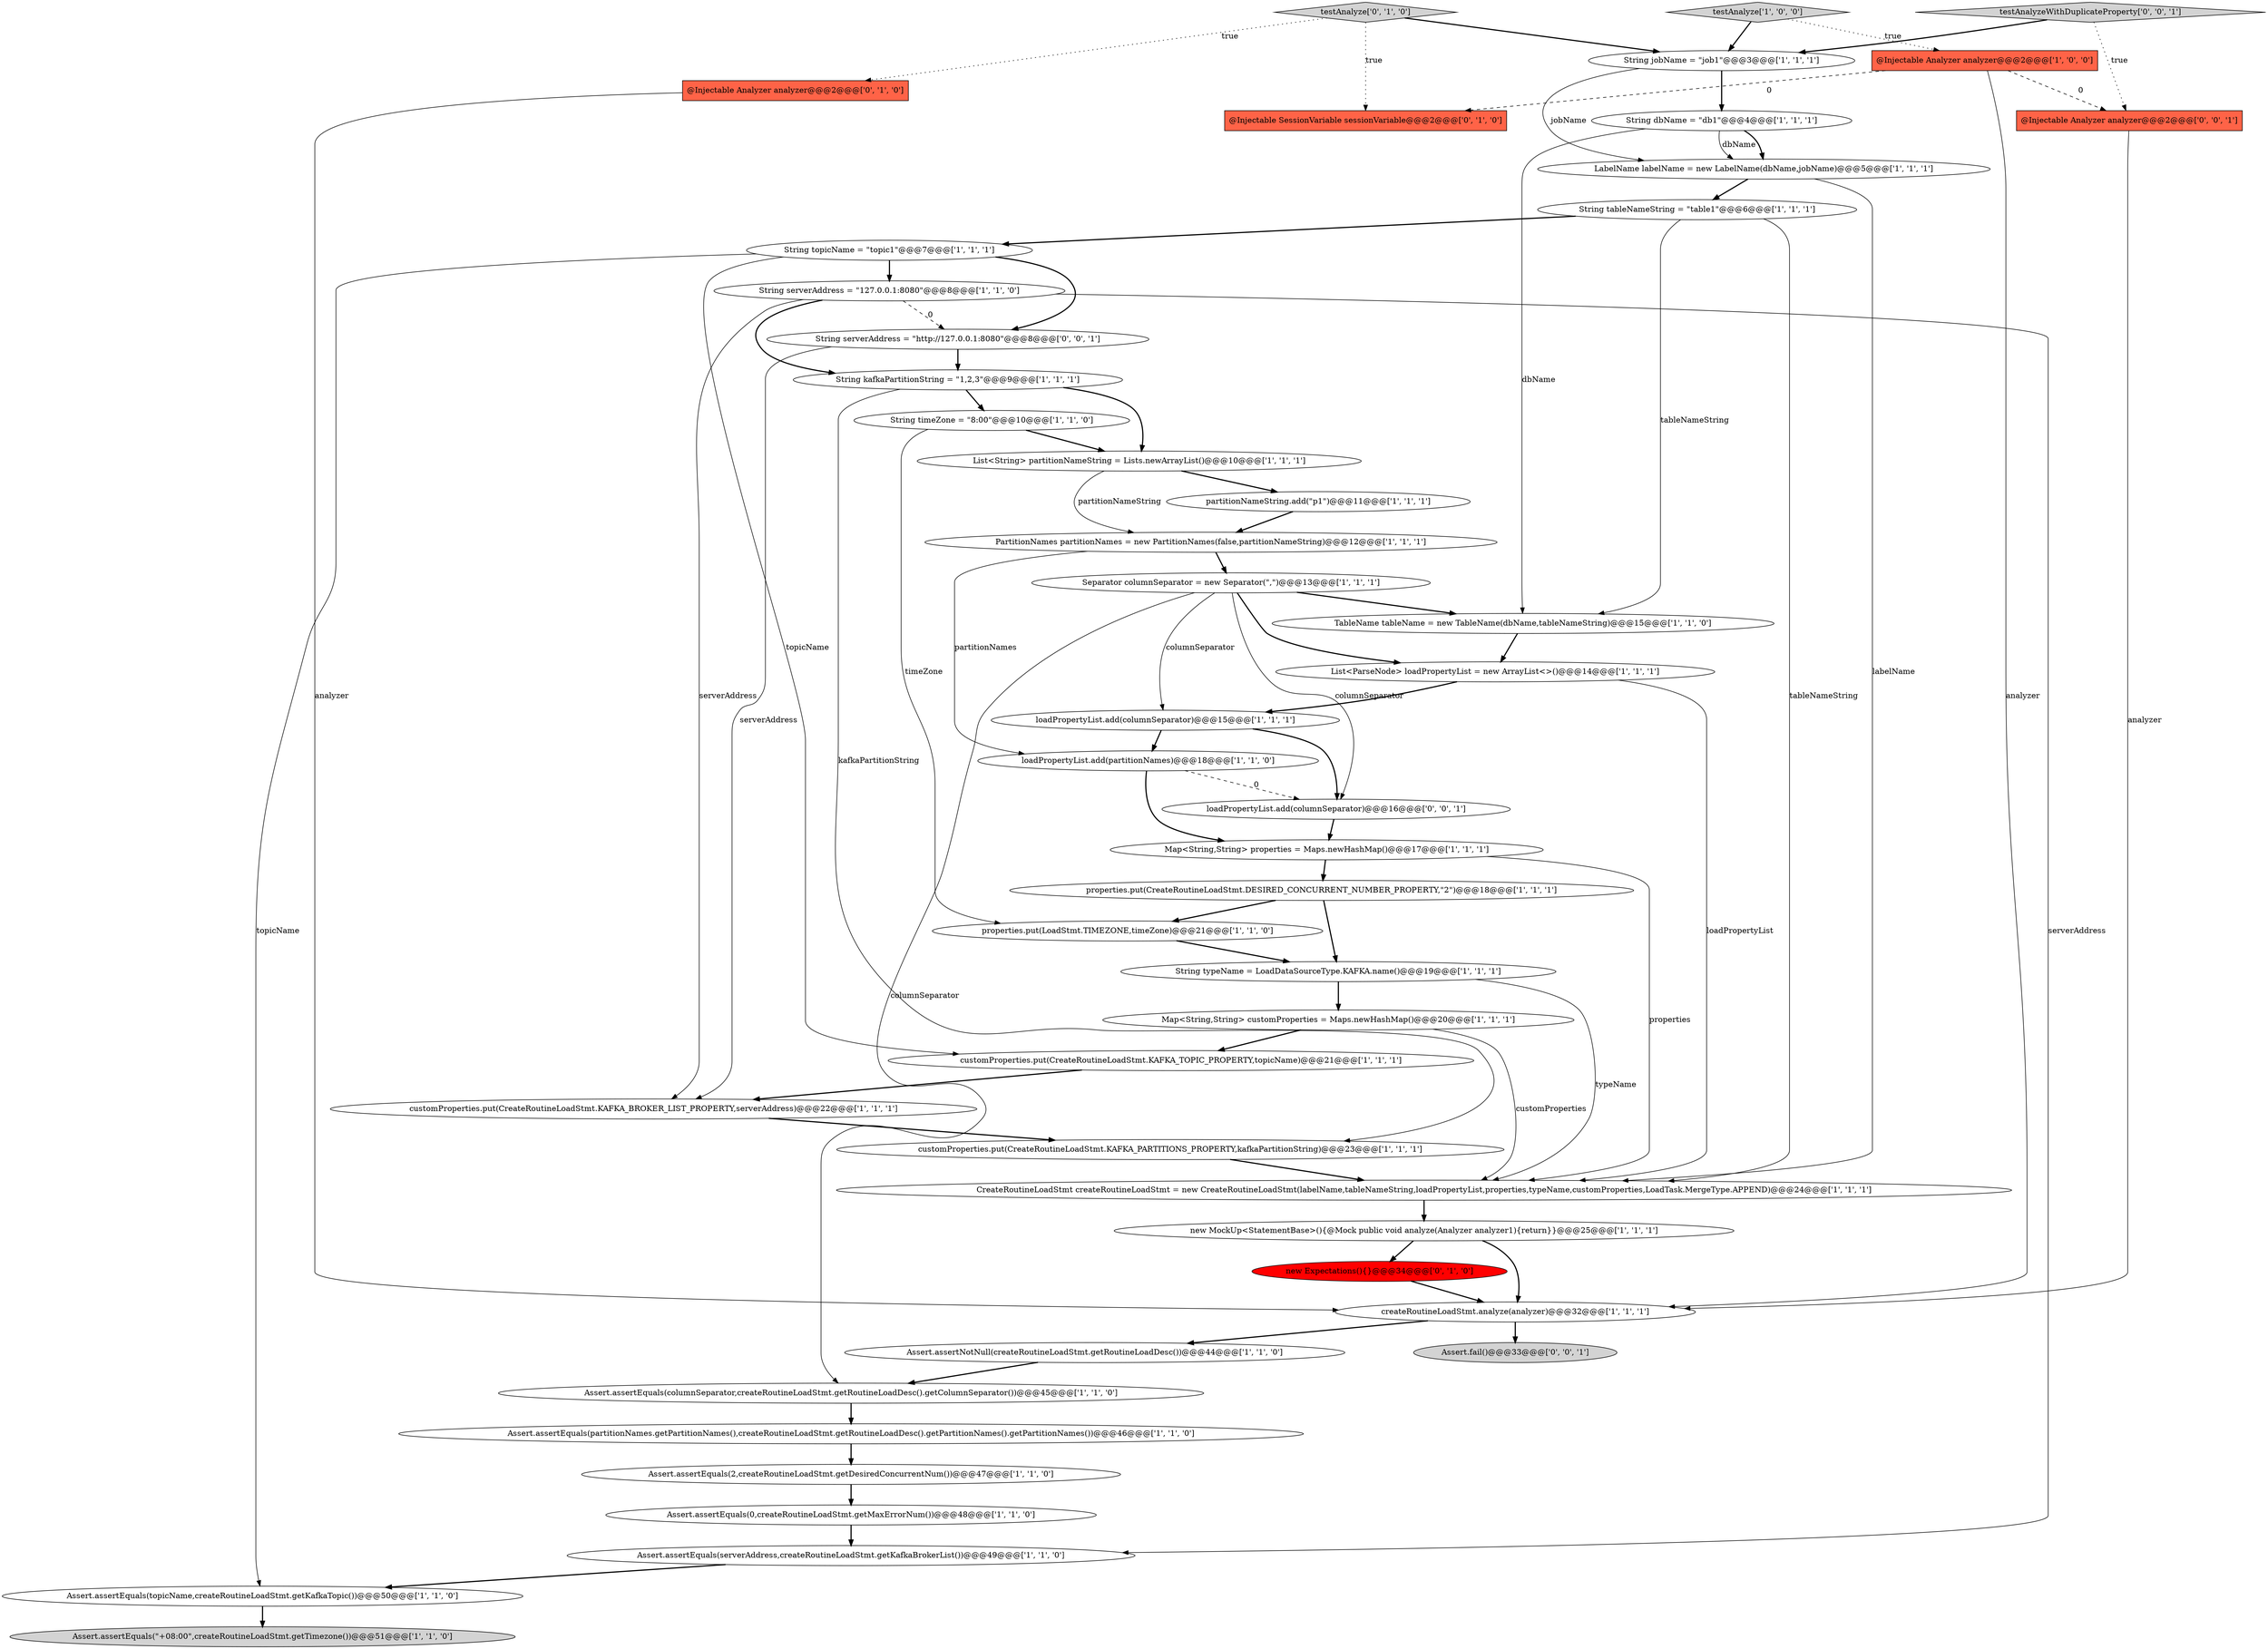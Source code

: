 digraph {
37 [style = filled, label = "@Injectable Analyzer analyzer@@@2@@@['0', '1', '0']", fillcolor = tomato, shape = box image = "AAA0AAABBB2BBB"];
4 [style = filled, label = "String dbName = \"db1\"@@@4@@@['1', '1', '1']", fillcolor = white, shape = ellipse image = "AAA0AAABBB1BBB"];
2 [style = filled, label = "loadPropertyList.add(partitionNames)@@@18@@@['1', '1', '0']", fillcolor = white, shape = ellipse image = "AAA0AAABBB1BBB"];
6 [style = filled, label = "String kafkaPartitionString = \"1,2,3\"@@@9@@@['1', '1', '1']", fillcolor = white, shape = ellipse image = "AAA0AAABBB1BBB"];
31 [style = filled, label = "customProperties.put(CreateRoutineLoadStmt.KAFKA_TOPIC_PROPERTY,topicName)@@@21@@@['1', '1', '1']", fillcolor = white, shape = ellipse image = "AAA0AAABBB1BBB"];
42 [style = filled, label = "loadPropertyList.add(columnSeparator)@@@16@@@['0', '0', '1']", fillcolor = white, shape = ellipse image = "AAA0AAABBB3BBB"];
38 [style = filled, label = "new Expectations(){}@@@34@@@['0', '1', '0']", fillcolor = red, shape = ellipse image = "AAA1AAABBB2BBB"];
9 [style = filled, label = "partitionNameString.add(\"p1\")@@@11@@@['1', '1', '1']", fillcolor = white, shape = ellipse image = "AAA0AAABBB1BBB"];
27 [style = filled, label = "TableName tableName = new TableName(dbName,tableNameString)@@@15@@@['1', '1', '0']", fillcolor = white, shape = ellipse image = "AAA0AAABBB1BBB"];
44 [style = filled, label = "@Injectable Analyzer analyzer@@@2@@@['0', '0', '1']", fillcolor = tomato, shape = box image = "AAA0AAABBB3BBB"];
18 [style = filled, label = "properties.put(LoadStmt.TIMEZONE,timeZone)@@@21@@@['1', '1', '0']", fillcolor = white, shape = ellipse image = "AAA0AAABBB1BBB"];
19 [style = filled, label = "PartitionNames partitionNames = new PartitionNames(false,partitionNameString)@@@12@@@['1', '1', '1']", fillcolor = white, shape = ellipse image = "AAA0AAABBB1BBB"];
35 [style = filled, label = "String serverAddress = \"127.0.0.1:8080\"@@@8@@@['1', '1', '0']", fillcolor = white, shape = ellipse image = "AAA0AAABBB1BBB"];
41 [style = filled, label = "String serverAddress = \"http://127.0.0.1:8080\"@@@8@@@['0', '0', '1']", fillcolor = white, shape = ellipse image = "AAA0AAABBB3BBB"];
20 [style = filled, label = "Assert.assertEquals(\"+08:00\",createRoutineLoadStmt.getTimezone())@@@51@@@['1', '1', '0']", fillcolor = lightgray, shape = ellipse image = "AAA0AAABBB1BBB"];
17 [style = filled, label = "List<ParseNode> loadPropertyList = new ArrayList<>()@@@14@@@['1', '1', '1']", fillcolor = white, shape = ellipse image = "AAA0AAABBB1BBB"];
5 [style = filled, label = "String typeName = LoadDataSourceType.KAFKA.name()@@@19@@@['1', '1', '1']", fillcolor = white, shape = ellipse image = "AAA0AAABBB1BBB"];
3 [style = filled, label = "createRoutineLoadStmt.analyze(analyzer)@@@32@@@['1', '1', '1']", fillcolor = white, shape = ellipse image = "AAA0AAABBB1BBB"];
8 [style = filled, label = "customProperties.put(CreateRoutineLoadStmt.KAFKA_BROKER_LIST_PROPERTY,serverAddress)@@@22@@@['1', '1', '1']", fillcolor = white, shape = ellipse image = "AAA0AAABBB1BBB"];
28 [style = filled, label = "Assert.assertEquals(topicName,createRoutineLoadStmt.getKafkaTopic())@@@50@@@['1', '1', '0']", fillcolor = white, shape = ellipse image = "AAA0AAABBB1BBB"];
34 [style = filled, label = "Assert.assertEquals(0,createRoutineLoadStmt.getMaxErrorNum())@@@48@@@['1', '1', '0']", fillcolor = white, shape = ellipse image = "AAA0AAABBB1BBB"];
29 [style = filled, label = "CreateRoutineLoadStmt createRoutineLoadStmt = new CreateRoutineLoadStmt(labelName,tableNameString,loadPropertyList,properties,typeName,customProperties,LoadTask.MergeType.APPEND)@@@24@@@['1', '1', '1']", fillcolor = white, shape = ellipse image = "AAA0AAABBB1BBB"];
1 [style = filled, label = "Map<String,String> customProperties = Maps.newHashMap()@@@20@@@['1', '1', '1']", fillcolor = white, shape = ellipse image = "AAA0AAABBB1BBB"];
14 [style = filled, label = "Map<String,String> properties = Maps.newHashMap()@@@17@@@['1', '1', '1']", fillcolor = white, shape = ellipse image = "AAA0AAABBB1BBB"];
21 [style = filled, label = "@Injectable Analyzer analyzer@@@2@@@['1', '0', '0']", fillcolor = tomato, shape = box image = "AAA1AAABBB1BBB"];
24 [style = filled, label = "Separator columnSeparator = new Separator(\",\")@@@13@@@['1', '1', '1']", fillcolor = white, shape = ellipse image = "AAA0AAABBB1BBB"];
11 [style = filled, label = "Assert.assertEquals(2,createRoutineLoadStmt.getDesiredConcurrentNum())@@@47@@@['1', '1', '0']", fillcolor = white, shape = ellipse image = "AAA0AAABBB1BBB"];
10 [style = filled, label = "String jobName = \"job1\"@@@3@@@['1', '1', '1']", fillcolor = white, shape = ellipse image = "AAA0AAABBB1BBB"];
12 [style = filled, label = "customProperties.put(CreateRoutineLoadStmt.KAFKA_PARTITIONS_PROPERTY,kafkaPartitionString)@@@23@@@['1', '1', '1']", fillcolor = white, shape = ellipse image = "AAA0AAABBB1BBB"];
13 [style = filled, label = "Assert.assertEquals(partitionNames.getPartitionNames(),createRoutineLoadStmt.getRoutineLoadDesc().getPartitionNames().getPartitionNames())@@@46@@@['1', '1', '0']", fillcolor = white, shape = ellipse image = "AAA0AAABBB1BBB"];
16 [style = filled, label = "List<String> partitionNameString = Lists.newArrayList()@@@10@@@['1', '1', '1']", fillcolor = white, shape = ellipse image = "AAA0AAABBB1BBB"];
36 [style = filled, label = "properties.put(CreateRoutineLoadStmt.DESIRED_CONCURRENT_NUMBER_PROPERTY,\"2\")@@@18@@@['1', '1', '1']", fillcolor = white, shape = ellipse image = "AAA0AAABBB1BBB"];
45 [style = filled, label = "testAnalyzeWithDuplicateProperty['0', '0', '1']", fillcolor = lightgray, shape = diamond image = "AAA0AAABBB3BBB"];
23 [style = filled, label = "LabelName labelName = new LabelName(dbName,jobName)@@@5@@@['1', '1', '1']", fillcolor = white, shape = ellipse image = "AAA0AAABBB1BBB"];
22 [style = filled, label = "String timeZone = \"8:00\"@@@10@@@['1', '1', '0']", fillcolor = white, shape = ellipse image = "AAA0AAABBB1BBB"];
25 [style = filled, label = "Assert.assertEquals(columnSeparator,createRoutineLoadStmt.getRoutineLoadDesc().getColumnSeparator())@@@45@@@['1', '1', '0']", fillcolor = white, shape = ellipse image = "AAA0AAABBB1BBB"];
26 [style = filled, label = "testAnalyze['1', '0', '0']", fillcolor = lightgray, shape = diamond image = "AAA0AAABBB1BBB"];
0 [style = filled, label = "Assert.assertNotNull(createRoutineLoadStmt.getRoutineLoadDesc())@@@44@@@['1', '1', '0']", fillcolor = white, shape = ellipse image = "AAA0AAABBB1BBB"];
15 [style = filled, label = "String topicName = \"topic1\"@@@7@@@['1', '1', '1']", fillcolor = white, shape = ellipse image = "AAA0AAABBB1BBB"];
40 [style = filled, label = "testAnalyze['0', '1', '0']", fillcolor = lightgray, shape = diamond image = "AAA0AAABBB2BBB"];
33 [style = filled, label = "new MockUp<StatementBase>(){@Mock public void analyze(Analyzer analyzer1){return}}@@@25@@@['1', '1', '1']", fillcolor = white, shape = ellipse image = "AAA0AAABBB1BBB"];
43 [style = filled, label = "Assert.fail()@@@33@@@['0', '0', '1']", fillcolor = lightgray, shape = ellipse image = "AAA0AAABBB3BBB"];
39 [style = filled, label = "@Injectable SessionVariable sessionVariable@@@2@@@['0', '1', '0']", fillcolor = tomato, shape = box image = "AAA1AAABBB2BBB"];
30 [style = filled, label = "loadPropertyList.add(columnSeparator)@@@15@@@['1', '1', '1']", fillcolor = white, shape = ellipse image = "AAA0AAABBB1BBB"];
32 [style = filled, label = "Assert.assertEquals(serverAddress,createRoutineLoadStmt.getKafkaBrokerList())@@@49@@@['1', '1', '0']", fillcolor = white, shape = ellipse image = "AAA0AAABBB1BBB"];
7 [style = filled, label = "String tableNameString = \"table1\"@@@6@@@['1', '1', '1']", fillcolor = white, shape = ellipse image = "AAA0AAABBB1BBB"];
1->29 [style = solid, label="customProperties"];
23->29 [style = solid, label="labelName"];
40->10 [style = bold, label=""];
2->42 [style = dashed, label="0"];
40->39 [style = dotted, label="true"];
16->9 [style = bold, label=""];
5->29 [style = solid, label="typeName"];
33->3 [style = bold, label=""];
21->44 [style = dashed, label="0"];
35->6 [style = bold, label=""];
6->22 [style = bold, label=""];
22->16 [style = bold, label=""];
25->13 [style = bold, label=""];
28->20 [style = bold, label=""];
26->10 [style = bold, label=""];
6->12 [style = solid, label="kafkaPartitionString"];
21->3 [style = solid, label="analyzer"];
30->42 [style = bold, label=""];
44->3 [style = solid, label="analyzer"];
17->30 [style = bold, label=""];
35->32 [style = solid, label="serverAddress"];
19->2 [style = solid, label="partitionNames"];
41->6 [style = bold, label=""];
45->44 [style = dotted, label="true"];
22->18 [style = solid, label="timeZone"];
40->37 [style = dotted, label="true"];
13->11 [style = bold, label=""];
38->3 [style = bold, label=""];
15->35 [style = bold, label=""];
3->0 [style = bold, label=""];
21->39 [style = dashed, label="0"];
10->23 [style = solid, label="jobName"];
41->8 [style = solid, label="serverAddress"];
19->24 [style = bold, label=""];
42->14 [style = bold, label=""];
16->19 [style = solid, label="partitionNameString"];
24->30 [style = solid, label="columnSeparator"];
15->28 [style = solid, label="topicName"];
17->29 [style = solid, label="loadPropertyList"];
4->23 [style = solid, label="dbName"];
14->29 [style = solid, label="properties"];
5->1 [style = bold, label=""];
35->8 [style = solid, label="serverAddress"];
37->3 [style = solid, label="analyzer"];
12->29 [style = bold, label=""];
7->29 [style = solid, label="tableNameString"];
29->33 [style = bold, label=""];
11->34 [style = bold, label=""];
0->25 [style = bold, label=""];
6->16 [style = bold, label=""];
26->21 [style = dotted, label="true"];
18->5 [style = bold, label=""];
2->14 [style = bold, label=""];
36->18 [style = bold, label=""];
24->17 [style = bold, label=""];
27->17 [style = bold, label=""];
10->4 [style = bold, label=""];
8->12 [style = bold, label=""];
24->42 [style = solid, label="columnSeparator"];
9->19 [style = bold, label=""];
7->15 [style = bold, label=""];
33->38 [style = bold, label=""];
34->32 [style = bold, label=""];
15->41 [style = bold, label=""];
36->5 [style = bold, label=""];
23->7 [style = bold, label=""];
3->43 [style = bold, label=""];
30->2 [style = bold, label=""];
15->31 [style = solid, label="topicName"];
1->31 [style = bold, label=""];
32->28 [style = bold, label=""];
31->8 [style = bold, label=""];
24->27 [style = bold, label=""];
4->27 [style = solid, label="dbName"];
24->25 [style = solid, label="columnSeparator"];
4->23 [style = bold, label=""];
45->10 [style = bold, label=""];
35->41 [style = dashed, label="0"];
7->27 [style = solid, label="tableNameString"];
14->36 [style = bold, label=""];
}
